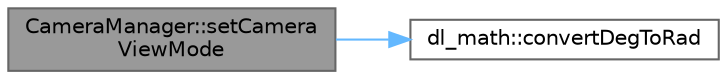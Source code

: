 digraph "CameraManager::setCameraViewMode"
{
 // LATEX_PDF_SIZE
  bgcolor="transparent";
  edge [fontname=Helvetica,fontsize=10,labelfontname=Helvetica,labelfontsize=10];
  node [fontname=Helvetica,fontsize=10,shape=box,height=0.2,width=0.4];
  rankdir="LR";
  Node1 [id="Node000001",label="CameraManager::setCamera\lViewMode",height=0.2,width=0.4,color="gray40", fillcolor="grey60", style="filled", fontcolor="black",tooltip="カメラのモードをセットする"];
  Node1 -> Node2 [id="edge1_Node000001_Node000002",color="steelblue1",style="solid",tooltip=" "];
  Node2 [id="Node000002",label="dl_math::convertDegToRad",height=0.2,width=0.4,color="grey40", fillcolor="white", style="filled",URL="$namespacedl__math.html#a9823c74b0c3ecbcd019cc5bb48845bbb",tooltip="角度をdegからradに変換する関数．"];
}
